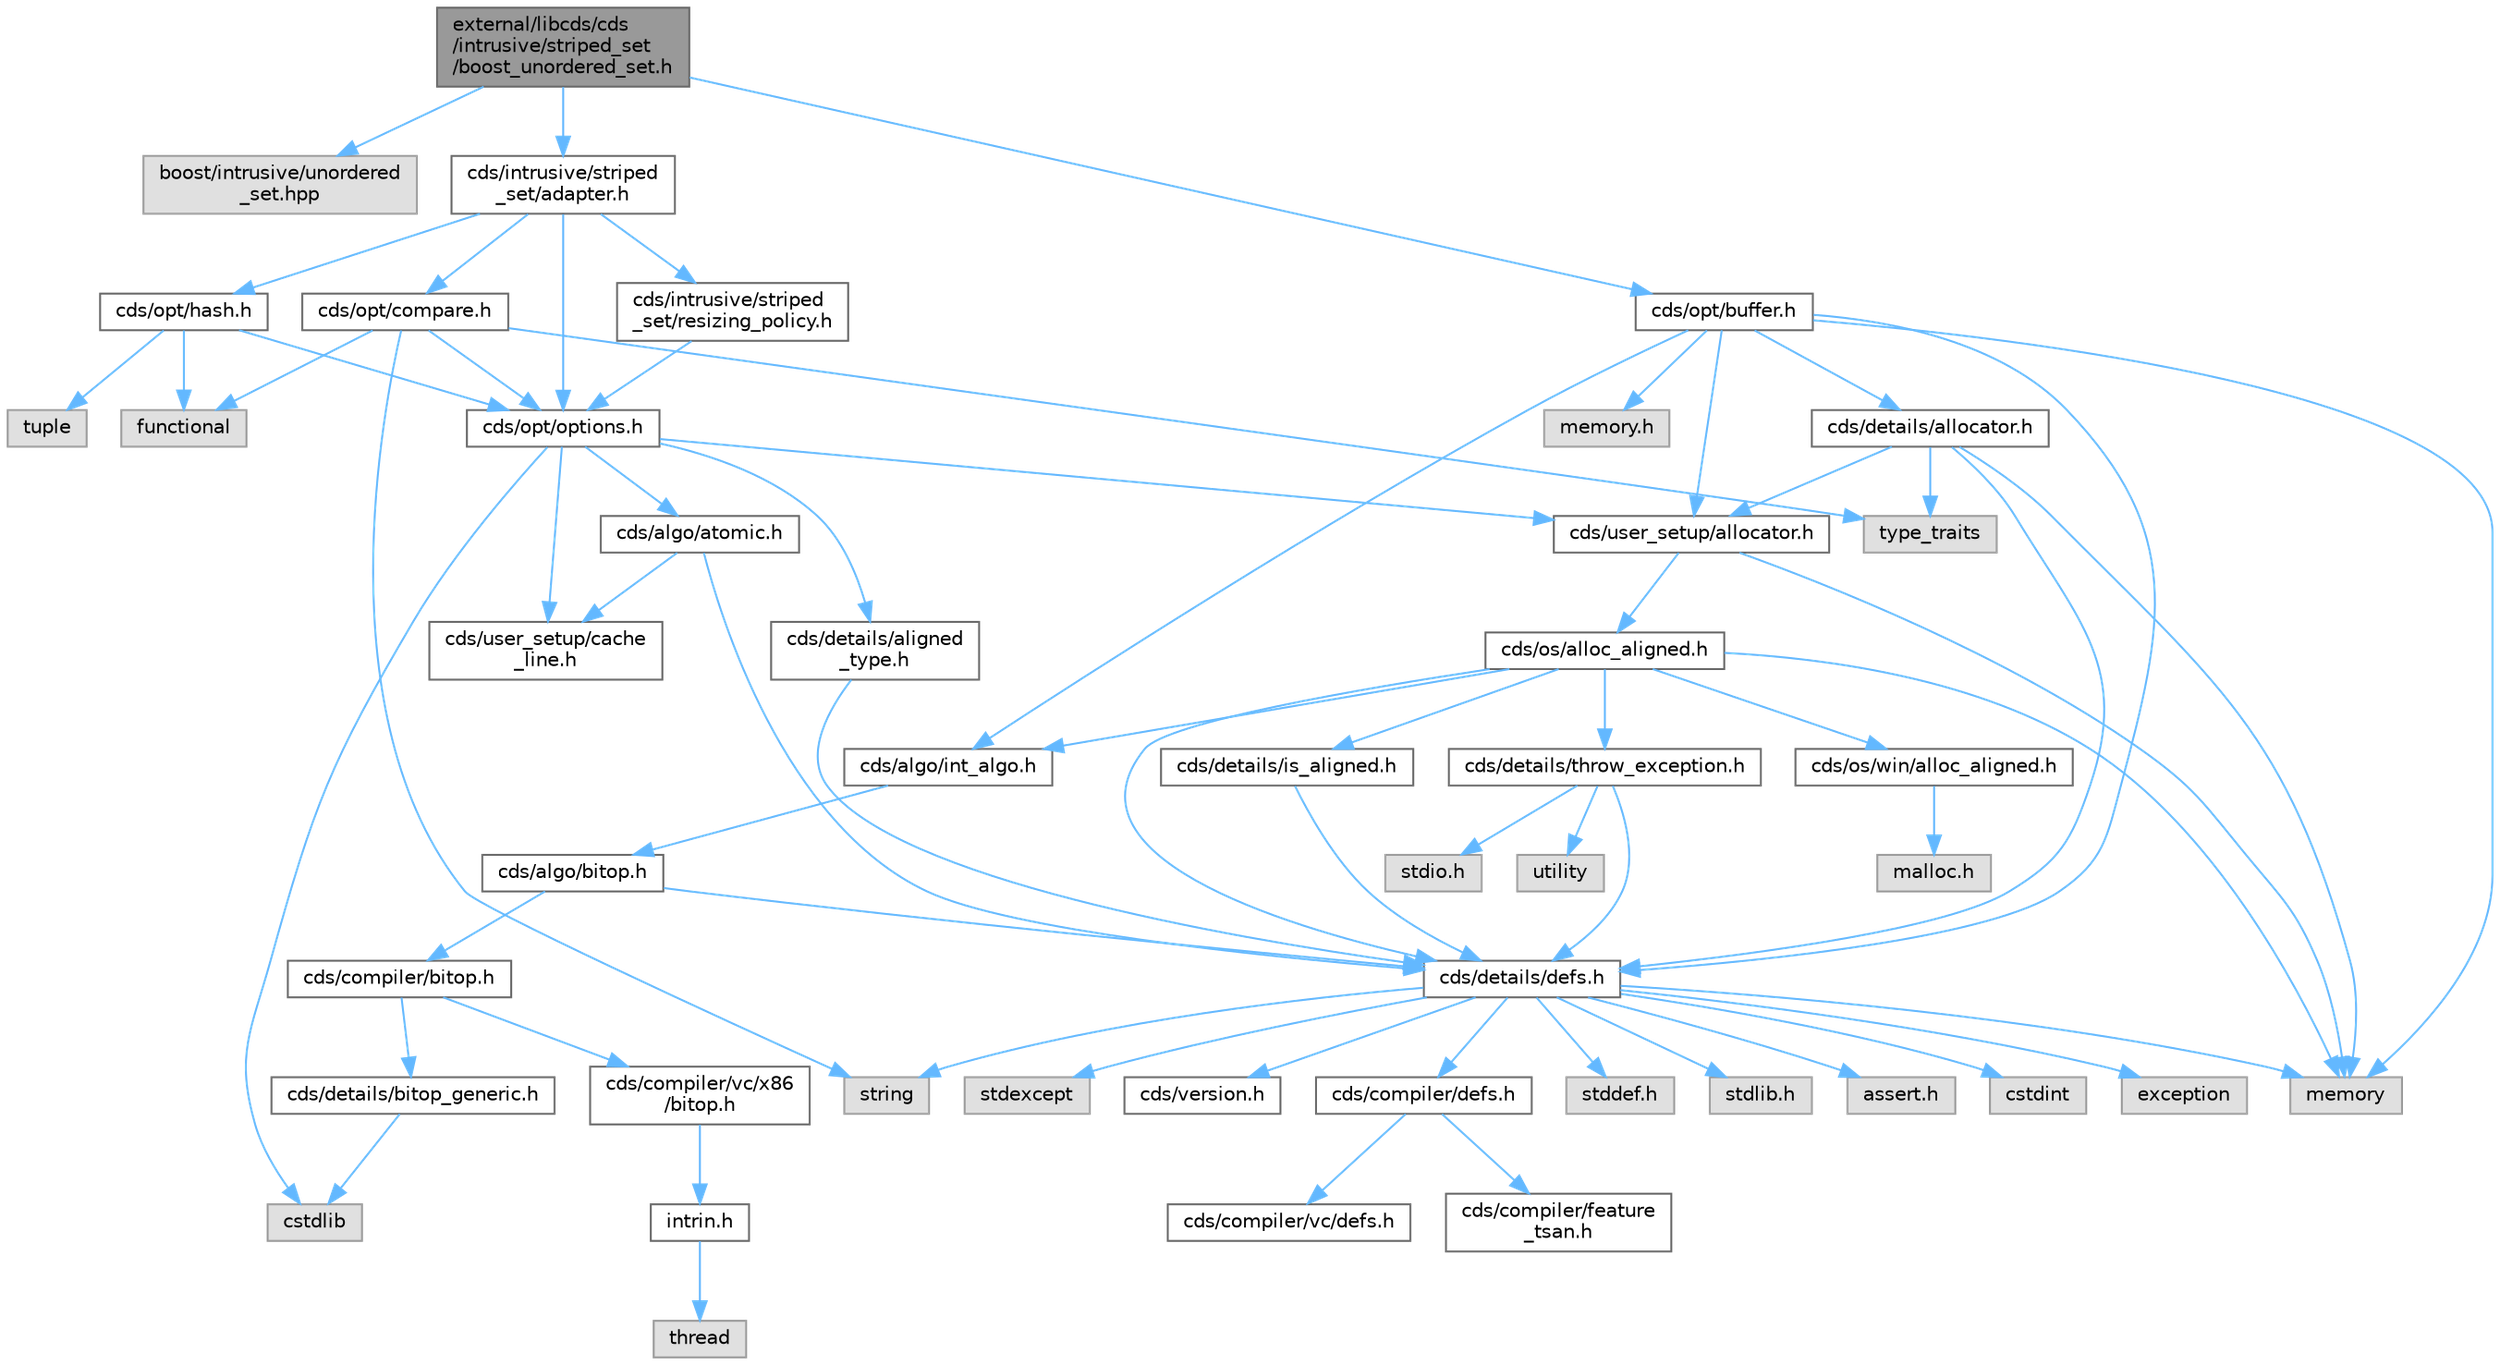 digraph "external/libcds/cds/intrusive/striped_set/boost_unordered_set.h"
{
 // LATEX_PDF_SIZE
  bgcolor="transparent";
  edge [fontname=Helvetica,fontsize=10,labelfontname=Helvetica,labelfontsize=10];
  node [fontname=Helvetica,fontsize=10,shape=box,height=0.2,width=0.4];
  Node1 [id="Node000001",label="external/libcds/cds\l/intrusive/striped_set\l/boost_unordered_set.h",height=0.2,width=0.4,color="gray40", fillcolor="grey60", style="filled", fontcolor="black",tooltip=" "];
  Node1 -> Node2 [id="edge67_Node000001_Node000002",color="steelblue1",style="solid",tooltip=" "];
  Node2 [id="Node000002",label="boost/intrusive/unordered\l_set.hpp",height=0.2,width=0.4,color="grey60", fillcolor="#E0E0E0", style="filled",tooltip=" "];
  Node1 -> Node3 [id="edge68_Node000001_Node000003",color="steelblue1",style="solid",tooltip=" "];
  Node3 [id="Node000003",label="cds/intrusive/striped\l_set/adapter.h",height=0.2,width=0.4,color="grey40", fillcolor="white", style="filled",URL="$intrusive_2striped__set_2adapter_8h.html",tooltip=" "];
  Node3 -> Node4 [id="edge69_Node000003_Node000004",color="steelblue1",style="solid",tooltip=" "];
  Node4 [id="Node000004",label="cds/opt/options.h",height=0.2,width=0.4,color="grey40", fillcolor="white", style="filled",URL="$opt_2options_8h.html",tooltip=" "];
  Node4 -> Node5 [id="edge70_Node000004_Node000005",color="steelblue1",style="solid",tooltip=" "];
  Node5 [id="Node000005",label="cstdlib",height=0.2,width=0.4,color="grey60", fillcolor="#E0E0E0", style="filled",tooltip=" "];
  Node4 -> Node6 [id="edge71_Node000004_Node000006",color="steelblue1",style="solid",tooltip=" "];
  Node6 [id="Node000006",label="cds/details/aligned\l_type.h",height=0.2,width=0.4,color="grey40", fillcolor="white", style="filled",URL="$aligned__type_8h.html",tooltip=" "];
  Node6 -> Node7 [id="edge72_Node000006_Node000007",color="steelblue1",style="solid",tooltip=" "];
  Node7 [id="Node000007",label="cds/details/defs.h",height=0.2,width=0.4,color="grey40", fillcolor="white", style="filled",URL="$details_2defs_8h.html",tooltip=" "];
  Node7 -> Node8 [id="edge73_Node000007_Node000008",color="steelblue1",style="solid",tooltip=" "];
  Node8 [id="Node000008",label="stddef.h",height=0.2,width=0.4,color="grey60", fillcolor="#E0E0E0", style="filled",tooltip=" "];
  Node7 -> Node9 [id="edge74_Node000007_Node000009",color="steelblue1",style="solid",tooltip=" "];
  Node9 [id="Node000009",label="stdlib.h",height=0.2,width=0.4,color="grey60", fillcolor="#E0E0E0", style="filled",tooltip=" "];
  Node7 -> Node10 [id="edge75_Node000007_Node000010",color="steelblue1",style="solid",tooltip=" "];
  Node10 [id="Node000010",label="assert.h",height=0.2,width=0.4,color="grey60", fillcolor="#E0E0E0", style="filled",tooltip=" "];
  Node7 -> Node11 [id="edge76_Node000007_Node000011",color="steelblue1",style="solid",tooltip=" "];
  Node11 [id="Node000011",label="cstdint",height=0.2,width=0.4,color="grey60", fillcolor="#E0E0E0", style="filled",tooltip=" "];
  Node7 -> Node12 [id="edge77_Node000007_Node000012",color="steelblue1",style="solid",tooltip=" "];
  Node12 [id="Node000012",label="exception",height=0.2,width=0.4,color="grey60", fillcolor="#E0E0E0", style="filled",tooltip=" "];
  Node7 -> Node13 [id="edge78_Node000007_Node000013",color="steelblue1",style="solid",tooltip=" "];
  Node13 [id="Node000013",label="stdexcept",height=0.2,width=0.4,color="grey60", fillcolor="#E0E0E0", style="filled",tooltip=" "];
  Node7 -> Node14 [id="edge79_Node000007_Node000014",color="steelblue1",style="solid",tooltip=" "];
  Node14 [id="Node000014",label="string",height=0.2,width=0.4,color="grey60", fillcolor="#E0E0E0", style="filled",tooltip=" "];
  Node7 -> Node15 [id="edge80_Node000007_Node000015",color="steelblue1",style="solid",tooltip=" "];
  Node15 [id="Node000015",label="memory",height=0.2,width=0.4,color="grey60", fillcolor="#E0E0E0", style="filled",tooltip=" "];
  Node7 -> Node16 [id="edge81_Node000007_Node000016",color="steelblue1",style="solid",tooltip=" "];
  Node16 [id="Node000016",label="cds/version.h",height=0.2,width=0.4,color="grey40", fillcolor="white", style="filled",URL="$external_2libcds_2cds_2version_8h.html",tooltip=" "];
  Node7 -> Node17 [id="edge82_Node000007_Node000017",color="steelblue1",style="solid",tooltip=" "];
  Node17 [id="Node000017",label="cds/compiler/defs.h",height=0.2,width=0.4,color="grey40", fillcolor="white", style="filled",URL="$compiler_2defs_8h.html",tooltip=" "];
  Node17 -> Node18 [id="edge83_Node000017_Node000018",color="steelblue1",style="solid",tooltip=" "];
  Node18 [id="Node000018",label="cds/compiler/vc/defs.h",height=0.2,width=0.4,color="grey40", fillcolor="white", style="filled",URL="$compiler_2vc_2defs_8h.html",tooltip=" "];
  Node17 -> Node19 [id="edge84_Node000017_Node000019",color="steelblue1",style="solid",tooltip=" "];
  Node19 [id="Node000019",label="cds/compiler/feature\l_tsan.h",height=0.2,width=0.4,color="grey40", fillcolor="white", style="filled",URL="$feature__tsan_8h.html",tooltip=" "];
  Node4 -> Node20 [id="edge85_Node000004_Node000020",color="steelblue1",style="solid",tooltip=" "];
  Node20 [id="Node000020",label="cds/user_setup/allocator.h",height=0.2,width=0.4,color="grey40", fillcolor="white", style="filled",URL="$external_2libcds_2cds_2user__setup_2allocator_8h.html",tooltip="Default implementation of allocator classes."];
  Node20 -> Node15 [id="edge86_Node000020_Node000015",color="steelblue1",style="solid",tooltip=" "];
  Node20 -> Node21 [id="edge87_Node000020_Node000021",color="steelblue1",style="solid",tooltip=" "];
  Node21 [id="Node000021",label="cds/os/alloc_aligned.h",height=0.2,width=0.4,color="grey40", fillcolor="white", style="filled",URL="$alloc__aligned_8h.html",tooltip=" "];
  Node21 -> Node7 [id="edge88_Node000021_Node000007",color="steelblue1",style="solid",tooltip=" "];
  Node21 -> Node22 [id="edge89_Node000021_Node000022",color="steelblue1",style="solid",tooltip=" "];
  Node22 [id="Node000022",label="cds/os/win/alloc_aligned.h",height=0.2,width=0.4,color="grey40", fillcolor="white", style="filled",URL="$win_2alloc__aligned_8h.html",tooltip=" "];
  Node22 -> Node23 [id="edge90_Node000022_Node000023",color="steelblue1",style="solid",tooltip=" "];
  Node23 [id="Node000023",label="malloc.h",height=0.2,width=0.4,color="grey60", fillcolor="#E0E0E0", style="filled",tooltip=" "];
  Node21 -> Node15 [id="edge91_Node000021_Node000015",color="steelblue1",style="solid",tooltip=" "];
  Node21 -> Node24 [id="edge92_Node000021_Node000024",color="steelblue1",style="solid",tooltip=" "];
  Node24 [id="Node000024",label="cds/details/is_aligned.h",height=0.2,width=0.4,color="grey40", fillcolor="white", style="filled",URL="$is__aligned_8h.html",tooltip=" "];
  Node24 -> Node7 [id="edge93_Node000024_Node000007",color="steelblue1",style="solid",tooltip=" "];
  Node21 -> Node25 [id="edge94_Node000021_Node000025",color="steelblue1",style="solid",tooltip=" "];
  Node25 [id="Node000025",label="cds/algo/int_algo.h",height=0.2,width=0.4,color="grey40", fillcolor="white", style="filled",URL="$int__algo_8h.html",tooltip=" "];
  Node25 -> Node26 [id="edge95_Node000025_Node000026",color="steelblue1",style="solid",tooltip=" "];
  Node26 [id="Node000026",label="cds/algo/bitop.h",height=0.2,width=0.4,color="grey40", fillcolor="white", style="filled",URL="$algo_2bitop_8h.html",tooltip=" "];
  Node26 -> Node7 [id="edge96_Node000026_Node000007",color="steelblue1",style="solid",tooltip=" "];
  Node26 -> Node27 [id="edge97_Node000026_Node000027",color="steelblue1",style="solid",tooltip=" "];
  Node27 [id="Node000027",label="cds/compiler/bitop.h",height=0.2,width=0.4,color="grey40", fillcolor="white", style="filled",URL="$compiler_2bitop_8h.html",tooltip=" "];
  Node27 -> Node28 [id="edge98_Node000027_Node000028",color="steelblue1",style="solid",tooltip=" "];
  Node28 [id="Node000028",label="cds/compiler/vc/x86\l/bitop.h",height=0.2,width=0.4,color="grey40", fillcolor="white", style="filled",URL="$compiler_2vc_2x86_2bitop_8h.html",tooltip=" "];
  Node28 -> Node29 [id="edge99_Node000028_Node000029",color="steelblue1",style="solid",tooltip=" "];
  Node29 [id="Node000029",label="intrin.h",height=0.2,width=0.4,color="grey40", fillcolor="white", style="filled",URL="$intrin_8h.html",tooltip=" "];
  Node29 -> Node30 [id="edge100_Node000029_Node000030",color="steelblue1",style="solid",tooltip=" "];
  Node30 [id="Node000030",label="thread",height=0.2,width=0.4,color="grey60", fillcolor="#E0E0E0", style="filled",tooltip=" "];
  Node27 -> Node31 [id="edge101_Node000027_Node000031",color="steelblue1",style="solid",tooltip=" "];
  Node31 [id="Node000031",label="cds/details/bitop_generic.h",height=0.2,width=0.4,color="grey40", fillcolor="white", style="filled",URL="$bitop__generic_8h.html",tooltip=" "];
  Node31 -> Node5 [id="edge102_Node000031_Node000005",color="steelblue1",style="solid",tooltip=" "];
  Node21 -> Node32 [id="edge103_Node000021_Node000032",color="steelblue1",style="solid",tooltip=" "];
  Node32 [id="Node000032",label="cds/details/throw_exception.h",height=0.2,width=0.4,color="grey40", fillcolor="white", style="filled",URL="$throw__exception_8h.html",tooltip=" "];
  Node32 -> Node7 [id="edge104_Node000032_Node000007",color="steelblue1",style="solid",tooltip=" "];
  Node32 -> Node33 [id="edge105_Node000032_Node000033",color="steelblue1",style="solid",tooltip=" "];
  Node33 [id="Node000033",label="stdio.h",height=0.2,width=0.4,color="grey60", fillcolor="#E0E0E0", style="filled",tooltip=" "];
  Node32 -> Node34 [id="edge106_Node000032_Node000034",color="steelblue1",style="solid",tooltip=" "];
  Node34 [id="Node000034",label="utility",height=0.2,width=0.4,color="grey60", fillcolor="#E0E0E0", style="filled",tooltip=" "];
  Node4 -> Node35 [id="edge107_Node000004_Node000035",color="steelblue1",style="solid",tooltip=" "];
  Node35 [id="Node000035",label="cds/user_setup/cache\l_line.h",height=0.2,width=0.4,color="grey40", fillcolor="white", style="filled",URL="$cache__line_8h.html",tooltip="Cache-line size definition"];
  Node4 -> Node36 [id="edge108_Node000004_Node000036",color="steelblue1",style="solid",tooltip=" "];
  Node36 [id="Node000036",label="cds/algo/atomic.h",height=0.2,width=0.4,color="grey40", fillcolor="white", style="filled",URL="$external_2libcds_2cds_2algo_2atomic_8h.html",tooltip=" "];
  Node36 -> Node7 [id="edge109_Node000036_Node000007",color="steelblue1",style="solid",tooltip=" "];
  Node36 -> Node35 [id="edge110_Node000036_Node000035",color="steelblue1",style="solid",tooltip=" "];
  Node3 -> Node37 [id="edge111_Node000003_Node000037",color="steelblue1",style="solid",tooltip=" "];
  Node37 [id="Node000037",label="cds/intrusive/striped\l_set/resizing_policy.h",height=0.2,width=0.4,color="grey40", fillcolor="white", style="filled",URL="$resizing__policy_8h.html",tooltip=" "];
  Node37 -> Node4 [id="edge112_Node000037_Node000004",color="steelblue1",style="solid",tooltip=" "];
  Node3 -> Node38 [id="edge113_Node000003_Node000038",color="steelblue1",style="solid",tooltip=" "];
  Node38 [id="Node000038",label="cds/opt/hash.h",height=0.2,width=0.4,color="grey40", fillcolor="white", style="filled",URL="$external_2libcds_2cds_2opt_2hash_8h.html",tooltip=" "];
  Node38 -> Node39 [id="edge114_Node000038_Node000039",color="steelblue1",style="solid",tooltip=" "];
  Node39 [id="Node000039",label="tuple",height=0.2,width=0.4,color="grey60", fillcolor="#E0E0E0", style="filled",tooltip=" "];
  Node38 -> Node40 [id="edge115_Node000038_Node000040",color="steelblue1",style="solid",tooltip=" "];
  Node40 [id="Node000040",label="functional",height=0.2,width=0.4,color="grey60", fillcolor="#E0E0E0", style="filled",tooltip=" "];
  Node38 -> Node4 [id="edge116_Node000038_Node000004",color="steelblue1",style="solid",tooltip=" "];
  Node3 -> Node41 [id="edge117_Node000003_Node000041",color="steelblue1",style="solid",tooltip=" "];
  Node41 [id="Node000041",label="cds/opt/compare.h",height=0.2,width=0.4,color="grey40", fillcolor="white", style="filled",URL="$external_2libcds_2cds_2opt_2compare_8h.html",tooltip=" "];
  Node41 -> Node42 [id="edge118_Node000041_Node000042",color="steelblue1",style="solid",tooltip=" "];
  Node42 [id="Node000042",label="type_traits",height=0.2,width=0.4,color="grey60", fillcolor="#E0E0E0", style="filled",tooltip=" "];
  Node41 -> Node40 [id="edge119_Node000041_Node000040",color="steelblue1",style="solid",tooltip=" "];
  Node41 -> Node14 [id="edge120_Node000041_Node000014",color="steelblue1",style="solid",tooltip=" "];
  Node41 -> Node4 [id="edge121_Node000041_Node000004",color="steelblue1",style="solid",tooltip=" "];
  Node1 -> Node43 [id="edge122_Node000001_Node000043",color="steelblue1",style="solid",tooltip=" "];
  Node43 [id="Node000043",label="cds/opt/buffer.h",height=0.2,width=0.4,color="grey40", fillcolor="white", style="filled",URL="$external_2libcds_2cds_2opt_2buffer_8h.html",tooltip=" "];
  Node43 -> Node44 [id="edge123_Node000043_Node000044",color="steelblue1",style="solid",tooltip=" "];
  Node44 [id="Node000044",label="memory.h",height=0.2,width=0.4,color="grey60", fillcolor="#E0E0E0", style="filled",tooltip=" "];
  Node43 -> Node7 [id="edge124_Node000043_Node000007",color="steelblue1",style="solid",tooltip=" "];
  Node43 -> Node20 [id="edge125_Node000043_Node000020",color="steelblue1",style="solid",tooltip=" "];
  Node43 -> Node45 [id="edge126_Node000043_Node000045",color="steelblue1",style="solid",tooltip=" "];
  Node45 [id="Node000045",label="cds/details/allocator.h",height=0.2,width=0.4,color="grey40", fillcolor="white", style="filled",URL="$external_2libcds_2cds_2details_2allocator_8h.html",tooltip=" "];
  Node45 -> Node42 [id="edge127_Node000045_Node000042",color="steelblue1",style="solid",tooltip=" "];
  Node45 -> Node15 [id="edge128_Node000045_Node000015",color="steelblue1",style="solid",tooltip=" "];
  Node45 -> Node7 [id="edge129_Node000045_Node000007",color="steelblue1",style="solid",tooltip=" "];
  Node45 -> Node20 [id="edge130_Node000045_Node000020",color="steelblue1",style="solid",tooltip=" "];
  Node43 -> Node25 [id="edge131_Node000043_Node000025",color="steelblue1",style="solid",tooltip=" "];
  Node43 -> Node15 [id="edge132_Node000043_Node000015",color="steelblue1",style="solid",tooltip=" "];
}
